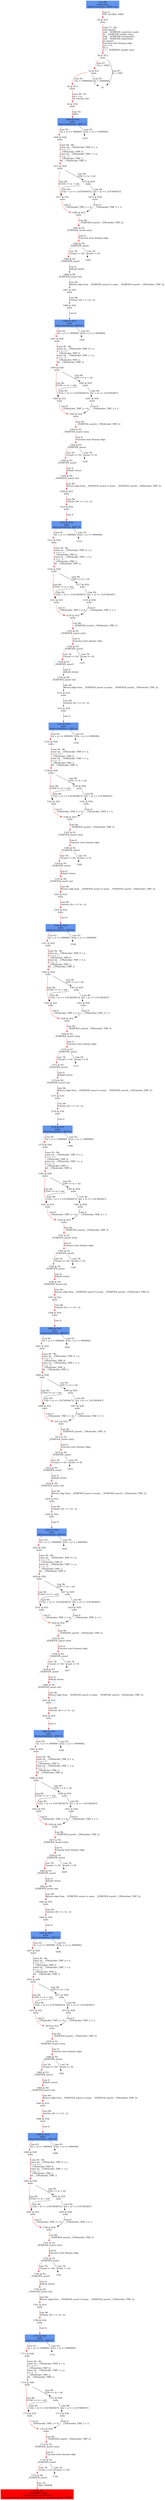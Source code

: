 digraph ARG {
node [style="filled" shape="box" color="white"]
0 [fillcolor="cornflowerblue" label="0 @ N8\nmain entry\nAbstractionState: ABS0: true\n" id="0"]
29 [label="29 @ N35\nmain\n" id="29"]
30 [label="30 @ N12\nmain\n" id="30"]
32 [label="32 @ N15\nmain\n" id="32"]
34 [label="34 @ N13\nmain\n" id="34"]
36 [label="36 @ N18\nmain\n" id="36"]
1468 [fillcolor="cornflowerblue" label="1468 @ N19\nmain\nAbstractionState: ABS135\n" id="1468"]
1469 [label="1469 @ N20\nmain\n" id="1469"]
1472 [label="1472 @ N28\nmain\n" id="1472"]
1477 [label="1477 @ N31\nmain\n" id="1477"]
1480 [label="1480 @ N32\nmain\n" id="1480"]
1481 [label="1481 @ N1\n__VERIFIER_assert entry\n" id="1481"]
1482 [label="1482 @ N2\n__VERIFIER_assert\n" id="1482"]
1484 [label="1484 @ N3\n__VERIFIER_assert\n" id="1484"]
1486 [label="1486 @ N0\n__VERIFIER_assert exit\n" id="1486"]
1487 [label="1487 @ N33\nmain\n" id="1487"]
1488 [label="1488 @ N34\nmain\n" id="1488"]
1490 [fillcolor="cornflowerblue" label="1490 @ N19\nmain\nAbstractionState: ABS137\n" id="1490"]
1491 [label="1491 @ N20\nmain\n" id="1491"]
1494 [label="1494 @ N28\nmain\n" id="1494"]
1499 [label="1499 @ N31\nmain\n" id="1499"]
1502 [label="1502 @ N32\nmain\n" id="1502"]
1503 [label="1503 @ N1\n__VERIFIER_assert entry\n" id="1503"]
1504 [label="1504 @ N2\n__VERIFIER_assert\n" id="1504"]
1506 [label="1506 @ N3\n__VERIFIER_assert\n" id="1506"]
1508 [label="1508 @ N0\n__VERIFIER_assert exit\n" id="1508"]
1509 [label="1509 @ N33\nmain\n" id="1509"]
1510 [label="1510 @ N34\nmain\n" id="1510"]
1512 [fillcolor="cornflowerblue" label="1512 @ N19\nmain\nAbstractionState: ABS139\n" id="1512"]
1513 [label="1513 @ N20\nmain\n" id="1513"]
1516 [label="1516 @ N28\nmain\n" id="1516"]
1521 [label="1521 @ N31\nmain\n" id="1521"]
1524 [label="1524 @ N32\nmain\n" id="1524"]
1525 [label="1525 @ N1\n__VERIFIER_assert entry\n" id="1525"]
1526 [label="1526 @ N2\n__VERIFIER_assert\n" id="1526"]
1528 [label="1528 @ N3\n__VERIFIER_assert\n" id="1528"]
1530 [label="1530 @ N0\n__VERIFIER_assert exit\n" id="1530"]
1531 [label="1531 @ N33\nmain\n" id="1531"]
1532 [label="1532 @ N34\nmain\n" id="1532"]
1534 [fillcolor="cornflowerblue" label="1534 @ N19\nmain\nAbstractionState: ABS141\n" id="1534"]
1535 [label="1535 @ N20\nmain\n" id="1535"]
1538 [label="1538 @ N28\nmain\n" id="1538"]
1543 [label="1543 @ N31\nmain\n" id="1543"]
1546 [label="1546 @ N32\nmain\n" id="1546"]
1547 [label="1547 @ N1\n__VERIFIER_assert entry\n" id="1547"]
1548 [label="1548 @ N2\n__VERIFIER_assert\n" id="1548"]
1550 [label="1550 @ N3\n__VERIFIER_assert\n" id="1550"]
1552 [label="1552 @ N0\n__VERIFIER_assert exit\n" id="1552"]
1553 [label="1553 @ N33\nmain\n" id="1553"]
1554 [label="1554 @ N34\nmain\n" id="1554"]
1556 [fillcolor="cornflowerblue" label="1556 @ N19\nmain\nAbstractionState: ABS143\n" id="1556"]
1557 [label="1557 @ N20\nmain\n" id="1557"]
1560 [label="1560 @ N28\nmain\n" id="1560"]
1565 [label="1565 @ N31\nmain\n" id="1565"]
1568 [label="1568 @ N32\nmain\n" id="1568"]
1569 [label="1569 @ N1\n__VERIFIER_assert entry\n" id="1569"]
1570 [label="1570 @ N2\n__VERIFIER_assert\n" id="1570"]
1572 [label="1572 @ N3\n__VERIFIER_assert\n" id="1572"]
1574 [label="1574 @ N0\n__VERIFIER_assert exit\n" id="1574"]
1575 [label="1575 @ N33\nmain\n" id="1575"]
1576 [label="1576 @ N34\nmain\n" id="1576"]
1578 [fillcolor="cornflowerblue" label="1578 @ N19\nmain\nAbstractionState: ABS145\n" id="1578"]
1579 [label="1579 @ N20\nmain\n" id="1579"]
1582 [label="1582 @ N28\nmain\n" id="1582"]
1587 [label="1587 @ N31\nmain\n" id="1587"]
1590 [label="1590 @ N32\nmain\n" id="1590"]
1591 [label="1591 @ N1\n__VERIFIER_assert entry\n" id="1591"]
1592 [label="1592 @ N2\n__VERIFIER_assert\n" id="1592"]
1594 [label="1594 @ N3\n__VERIFIER_assert\n" id="1594"]
1596 [label="1596 @ N0\n__VERIFIER_assert exit\n" id="1596"]
1597 [label="1597 @ N33\nmain\n" id="1597"]
1598 [label="1598 @ N34\nmain\n" id="1598"]
1600 [fillcolor="cornflowerblue" label="1600 @ N19\nmain\nAbstractionState: ABS147\n" id="1600"]
1601 [label="1601 @ N20\nmain\n" id="1601"]
1604 [label="1604 @ N28\nmain\n" id="1604"]
1609 [label="1609 @ N31\nmain\n" id="1609"]
1612 [label="1612 @ N32\nmain\n" id="1612"]
1613 [label="1613 @ N1\n__VERIFIER_assert entry\n" id="1613"]
1614 [label="1614 @ N2\n__VERIFIER_assert\n" id="1614"]
1616 [label="1616 @ N3\n__VERIFIER_assert\n" id="1616"]
1618 [label="1618 @ N0\n__VERIFIER_assert exit\n" id="1618"]
1619 [label="1619 @ N33\nmain\n" id="1619"]
1620 [label="1620 @ N34\nmain\n" id="1620"]
1622 [fillcolor="cornflowerblue" label="1622 @ N19\nmain\nAbstractionState: ABS149\n" id="1622"]
1623 [label="1623 @ N20\nmain\n" id="1623"]
1626 [label="1626 @ N28\nmain\n" id="1626"]
1631 [label="1631 @ N31\nmain\n" id="1631"]
1634 [label="1634 @ N32\nmain\n" id="1634"]
1635 [label="1635 @ N1\n__VERIFIER_assert entry\n" id="1635"]
1636 [label="1636 @ N2\n__VERIFIER_assert\n" id="1636"]
1638 [label="1638 @ N3\n__VERIFIER_assert\n" id="1638"]
1640 [label="1640 @ N0\n__VERIFIER_assert exit\n" id="1640"]
1641 [label="1641 @ N33\nmain\n" id="1641"]
1642 [label="1642 @ N34\nmain\n" id="1642"]
1644 [fillcolor="cornflowerblue" label="1644 @ N19\nmain\nAbstractionState: ABS151\n" id="1644"]
1645 [label="1645 @ N20\nmain\n" id="1645"]
1648 [label="1648 @ N28\nmain\n" id="1648"]
1653 [label="1653 @ N31\nmain\n" id="1653"]
1656 [label="1656 @ N32\nmain\n" id="1656"]
1657 [label="1657 @ N1\n__VERIFIER_assert entry\n" id="1657"]
1658 [label="1658 @ N2\n__VERIFIER_assert\n" id="1658"]
1660 [label="1660 @ N3\n__VERIFIER_assert\n" id="1660"]
1662 [label="1662 @ N0\n__VERIFIER_assert exit\n" id="1662"]
1663 [label="1663 @ N33\nmain\n" id="1663"]
1664 [label="1664 @ N34\nmain\n" id="1664"]
1666 [fillcolor="cornflowerblue" label="1666 @ N19\nmain\nAbstractionState: ABS153\n" id="1666"]
1667 [label="1667 @ N20\nmain\n" id="1667"]
1670 [label="1670 @ N28\nmain\n" id="1670"]
1675 [label="1675 @ N31\nmain\n" id="1675"]
1678 [label="1678 @ N32\nmain\n" id="1678"]
1679 [label="1679 @ N1\n__VERIFIER_assert entry\n" id="1679"]
1680 [label="1680 @ N2\n__VERIFIER_assert\n" id="1680"]
1682 [label="1682 @ N3\n__VERIFIER_assert\n" id="1682"]
1684 [label="1684 @ N0\n__VERIFIER_assert exit\n" id="1684"]
1685 [label="1685 @ N33\nmain\n" id="1685"]
1686 [label="1686 @ N34\nmain\n" id="1686"]
1688 [fillcolor="cornflowerblue" label="1688 @ N19\nmain\nAbstractionState: ABS155\n" id="1688"]
1689 [label="1689 @ N20\nmain\n" id="1689"]
1692 [label="1692 @ N28\nmain\n" id="1692"]
1697 [label="1697 @ N31\nmain\n" id="1697"]
1700 [label="1700 @ N32\nmain\n" id="1700"]
1701 [label="1701 @ N1\n__VERIFIER_assert entry\n" id="1701"]
1702 [label="1702 @ N2\n__VERIFIER_assert\n" id="1702"]
1704 [label="1704 @ N3\n__VERIFIER_assert\n" id="1704"]
1706 [label="1706 @ N0\n__VERIFIER_assert exit\n" id="1706"]
1707 [label="1707 @ N33\nmain\n" id="1707"]
1708 [label="1708 @ N34\nmain\n" id="1708"]
1710 [fillcolor="cornflowerblue" label="1710 @ N19\nmain\nAbstractionState: ABS157\n" id="1710"]
1711 [label="1711 @ N20\nmain\n" id="1711"]
1714 [label="1714 @ N28\nmain\n" id="1714"]
1719 [label="1719 @ N31\nmain\n" id="1719"]
1722 [label="1722 @ N32\nmain\n" id="1722"]
1723 [label="1723 @ N1\n__VERIFIER_assert entry\n" id="1723"]
1724 [label="1724 @ N2\n__VERIFIER_assert\n" id="1724"]
1725 [label="1725 @ N4\n__VERIFIER_assert\n" id="1725"]
1728 [fillcolor="red" label="1728 @ N5\n__VERIFIER_assert\nAbstractionState: ABS158\n AutomatonState: ErrorLabelAutomaton: _predefinedState_ERROR\n" id="1728"]
1715 [label="1715 @ N29\nmain\n" id="1715"]
1717 [label="1717 @ N30\nmain\n" id="1717"]
1693 [label="1693 @ N29\nmain\n" id="1693"]
1695 [label="1695 @ N30\nmain\n" id="1695"]
1671 [label="1671 @ N29\nmain\n" id="1671"]
1673 [label="1673 @ N30\nmain\n" id="1673"]
1649 [label="1649 @ N29\nmain\n" id="1649"]
1651 [label="1651 @ N30\nmain\n" id="1651"]
1627 [label="1627 @ N29\nmain\n" id="1627"]
1629 [label="1629 @ N30\nmain\n" id="1629"]
1605 [label="1605 @ N29\nmain\n" id="1605"]
1607 [label="1607 @ N30\nmain\n" id="1607"]
1583 [label="1583 @ N29\nmain\n" id="1583"]
1585 [label="1585 @ N30\nmain\n" id="1585"]
1561 [label="1561 @ N29\nmain\n" id="1561"]
1563 [label="1563 @ N30\nmain\n" id="1563"]
1539 [label="1539 @ N29\nmain\n" id="1539"]
1541 [label="1541 @ N30\nmain\n" id="1541"]
1517 [label="1517 @ N29\nmain\n" id="1517"]
1519 [label="1519 @ N30\nmain\n" id="1519"]
1495 [label="1495 @ N29\nmain\n" id="1495"]
1497 [label="1497 @ N30\nmain\n" id="1497"]
1473 [label="1473 @ N29\nmain\n" id="1473"]
1475 [label="1475 @ N30\nmain\n" id="1475"]
0 -> 29 [color="red" label="Line 0: \lINIT GLOBAL VARS\l" id="0 -> 29"]
29 -> 30 [color="red" label="Lines 77 - 86: \lvoid abort();\lvoid __VERIFIER_assert(int cond);\lint __VERIFIER_nondet_int();\lvoid __VERIFIER_assume(int);\lvoid __VERIFIER_assert(int);\lint main();\lFunction start dummy edge\lint x = 0;\lint n;\ln = __VERIFIER_nondet_int();\l" id="29 -> 30"]
30 -> 32 [color="red" label="Line 87: \l[!(n < 100)]\l" id="30 -> 32"]
30 -> 35 [label="Line 87: \l[n < 100]\l" id="30 -> 35"]
32 -> 34 [color="red" label="Line 87: \l[!(n > 1000000)]\l" id="32 -> 34"]
32 -> 35 [label="Line 87: \l[n > 1000000]\l" id="32 -> 35"]
34 -> 36 [color="red" label="Lines 90 - 91: \lint y = n;\lint runtime_div;\l" id="34 -> 36"]
36 -> 1468 [color="red" label="Line 93: \lwhile\l" id="36 -> 1468"]
1468 -> 1469 [color="red" label="Line 93: \l[(x + y) <= 999999]\l" id="1468 -> 1469"]
1468 -> 1470 [label="Line 93: \l[!((x + y) <= 999999)]\l" id="1468 -> 1470"]
1469 -> 1472 [color="red" label="Lines 94 - 96: \lconst int __CPAchecker_TMP_0 = x;\lx = x + 1;\l__CPAchecker_TMP_0;\lconst int __CPAchecker_TMP_1 = y;\ly = y - 1;\l__CPAchecker_TMP_1;\lint __CPAchecker_TMP_2;\l" id="1469 -> 1472"]
1472 -> 1473 [label="Line 96: \l[100 <= (x + n)]\l" id="1472 -> 1473"]
1472 -> 1477 [color="red" label="Line 96: \l[!(100 <= (x + n))]\l" id="1472 -> 1477"]
1477 -> 1480 [color="red" label="Line 0: \l__CPAchecker_TMP_2 = 0;\l" id="1477 -> 1480"]
1480 -> 1481 [color="red" label="Line 96: \l__VERIFIER_assert(__CPAchecker_TMP_2)\l" id="1480 -> 1481"]
1481 -> 1482 [color="red" label="Line 0: \lFunction start dummy edge\l" id="1481 -> 1482"]
1482 -> 1483 [label="Line 78: \l[cond == 0]\l" id="1482 -> 1483"]
1482 -> 1484 [color="red" label="Line 78: \l[!(cond == 0)]\l" id="1482 -> 1484"]
1484 -> 1486 [color="red" label="Line 0: \ldefault return\l" id="1484 -> 1486"]
1486 -> 1487 [color="red" label="Line 96: \lReturn edge from __VERIFIER_assert to main: __VERIFIER_assert(__CPAchecker_TMP_2);\l" id="1486 -> 1487"]
1487 -> 1488 [color="red" label="Line 98: \lruntime_div = x / (n - y);\l" id="1487 -> 1488"]
1488 -> 1490 [color="red" label="Line 0: \l\l" id="1488 -> 1490"]
1490 -> 1491 [color="red" label="Line 93: \l[(x + y) <= 999999]\l" id="1490 -> 1491"]
1490 -> 1492 [label="Line 93: \l[!((x + y) <= 999999)]\l" id="1490 -> 1492"]
1491 -> 1494 [color="red" label="Lines 94 - 96: \lconst int __CPAchecker_TMP_0 = x;\lx = x + 1;\l__CPAchecker_TMP_0;\lconst int __CPAchecker_TMP_1 = y;\ly = y - 1;\l__CPAchecker_TMP_1;\lint __CPAchecker_TMP_2;\l" id="1491 -> 1494"]
1494 -> 1495 [label="Line 96: \l[100 <= (x + n)]\l" id="1494 -> 1495"]
1494 -> 1499 [color="red" label="Line 96: \l[!(100 <= (x + n))]\l" id="1494 -> 1499"]
1499 -> 1502 [color="red" label="Line 0: \l__CPAchecker_TMP_2 = 0;\l" id="1499 -> 1502"]
1502 -> 1503 [color="red" label="Line 96: \l__VERIFIER_assert(__CPAchecker_TMP_2)\l" id="1502 -> 1503"]
1503 -> 1504 [color="red" label="Line 0: \lFunction start dummy edge\l" id="1503 -> 1504"]
1504 -> 1505 [label="Line 78: \l[cond == 0]\l" id="1504 -> 1505"]
1504 -> 1506 [color="red" label="Line 78: \l[!(cond == 0)]\l" id="1504 -> 1506"]
1506 -> 1508 [color="red" label="Line 0: \ldefault return\l" id="1506 -> 1508"]
1508 -> 1509 [color="red" label="Line 96: \lReturn edge from __VERIFIER_assert to main: __VERIFIER_assert(__CPAchecker_TMP_2);\l" id="1508 -> 1509"]
1509 -> 1510 [color="red" label="Line 98: \lruntime_div = x / (n - y);\l" id="1509 -> 1510"]
1510 -> 1512 [color="red" label="Line 0: \l\l" id="1510 -> 1512"]
1512 -> 1513 [color="red" label="Line 93: \l[(x + y) <= 999999]\l" id="1512 -> 1513"]
1512 -> 1514 [label="Line 93: \l[!((x + y) <= 999999)]\l" id="1512 -> 1514"]
1513 -> 1516 [color="red" label="Lines 94 - 96: \lconst int __CPAchecker_TMP_0 = x;\lx = x + 1;\l__CPAchecker_TMP_0;\lconst int __CPAchecker_TMP_1 = y;\ly = y - 1;\l__CPAchecker_TMP_1;\lint __CPAchecker_TMP_2;\l" id="1513 -> 1516"]
1516 -> 1517 [label="Line 96: \l[100 <= (x + n)]\l" id="1516 -> 1517"]
1516 -> 1521 [color="red" label="Line 96: \l[!(100 <= (x + n))]\l" id="1516 -> 1521"]
1521 -> 1524 [color="red" label="Line 0: \l__CPAchecker_TMP_2 = 0;\l" id="1521 -> 1524"]
1524 -> 1525 [color="red" label="Line 96: \l__VERIFIER_assert(__CPAchecker_TMP_2)\l" id="1524 -> 1525"]
1525 -> 1526 [color="red" label="Line 0: \lFunction start dummy edge\l" id="1525 -> 1526"]
1526 -> 1527 [label="Line 78: \l[cond == 0]\l" id="1526 -> 1527"]
1526 -> 1528 [color="red" label="Line 78: \l[!(cond == 0)]\l" id="1526 -> 1528"]
1528 -> 1530 [color="red" label="Line 0: \ldefault return\l" id="1528 -> 1530"]
1530 -> 1531 [color="red" label="Line 96: \lReturn edge from __VERIFIER_assert to main: __VERIFIER_assert(__CPAchecker_TMP_2);\l" id="1530 -> 1531"]
1531 -> 1532 [color="red" label="Line 98: \lruntime_div = x / (n - y);\l" id="1531 -> 1532"]
1532 -> 1534 [color="red" label="Line 0: \l\l" id="1532 -> 1534"]
1534 -> 1535 [color="red" label="Line 93: \l[(x + y) <= 999999]\l" id="1534 -> 1535"]
1534 -> 1536 [label="Line 93: \l[!((x + y) <= 999999)]\l" id="1534 -> 1536"]
1535 -> 1538 [color="red" label="Lines 94 - 96: \lconst int __CPAchecker_TMP_0 = x;\lx = x + 1;\l__CPAchecker_TMP_0;\lconst int __CPAchecker_TMP_1 = y;\ly = y - 1;\l__CPAchecker_TMP_1;\lint __CPAchecker_TMP_2;\l" id="1535 -> 1538"]
1538 -> 1539 [label="Line 96: \l[100 <= (x + n)]\l" id="1538 -> 1539"]
1538 -> 1543 [color="red" label="Line 96: \l[!(100 <= (x + n))]\l" id="1538 -> 1543"]
1543 -> 1546 [color="red" label="Line 0: \l__CPAchecker_TMP_2 = 0;\l" id="1543 -> 1546"]
1546 -> 1547 [color="red" label="Line 96: \l__VERIFIER_assert(__CPAchecker_TMP_2)\l" id="1546 -> 1547"]
1547 -> 1548 [color="red" label="Line 0: \lFunction start dummy edge\l" id="1547 -> 1548"]
1548 -> 1549 [label="Line 78: \l[cond == 0]\l" id="1548 -> 1549"]
1548 -> 1550 [color="red" label="Line 78: \l[!(cond == 0)]\l" id="1548 -> 1550"]
1550 -> 1552 [color="red" label="Line 0: \ldefault return\l" id="1550 -> 1552"]
1552 -> 1553 [color="red" label="Line 96: \lReturn edge from __VERIFIER_assert to main: __VERIFIER_assert(__CPAchecker_TMP_2);\l" id="1552 -> 1553"]
1553 -> 1554 [color="red" label="Line 98: \lruntime_div = x / (n - y);\l" id="1553 -> 1554"]
1554 -> 1556 [color="red" label="Line 0: \l\l" id="1554 -> 1556"]
1556 -> 1557 [color="red" label="Line 93: \l[(x + y) <= 999999]\l" id="1556 -> 1557"]
1556 -> 1558 [label="Line 93: \l[!((x + y) <= 999999)]\l" id="1556 -> 1558"]
1557 -> 1560 [color="red" label="Lines 94 - 96: \lconst int __CPAchecker_TMP_0 = x;\lx = x + 1;\l__CPAchecker_TMP_0;\lconst int __CPAchecker_TMP_1 = y;\ly = y - 1;\l__CPAchecker_TMP_1;\lint __CPAchecker_TMP_2;\l" id="1557 -> 1560"]
1560 -> 1561 [label="Line 96: \l[100 <= (x + n)]\l" id="1560 -> 1561"]
1560 -> 1565 [color="red" label="Line 96: \l[!(100 <= (x + n))]\l" id="1560 -> 1565"]
1565 -> 1568 [color="red" label="Line 0: \l__CPAchecker_TMP_2 = 0;\l" id="1565 -> 1568"]
1568 -> 1569 [color="red" label="Line 96: \l__VERIFIER_assert(__CPAchecker_TMP_2)\l" id="1568 -> 1569"]
1569 -> 1570 [color="red" label="Line 0: \lFunction start dummy edge\l" id="1569 -> 1570"]
1570 -> 1571 [label="Line 78: \l[cond == 0]\l" id="1570 -> 1571"]
1570 -> 1572 [color="red" label="Line 78: \l[!(cond == 0)]\l" id="1570 -> 1572"]
1572 -> 1574 [color="red" label="Line 0: \ldefault return\l" id="1572 -> 1574"]
1574 -> 1575 [color="red" label="Line 96: \lReturn edge from __VERIFIER_assert to main: __VERIFIER_assert(__CPAchecker_TMP_2);\l" id="1574 -> 1575"]
1575 -> 1576 [color="red" label="Line 98: \lruntime_div = x / (n - y);\l" id="1575 -> 1576"]
1576 -> 1578 [color="red" label="Line 0: \l\l" id="1576 -> 1578"]
1578 -> 1579 [color="red" label="Line 93: \l[(x + y) <= 999999]\l" id="1578 -> 1579"]
1578 -> 1580 [label="Line 93: \l[!((x + y) <= 999999)]\l" id="1578 -> 1580"]
1579 -> 1582 [color="red" label="Lines 94 - 96: \lconst int __CPAchecker_TMP_0 = x;\lx = x + 1;\l__CPAchecker_TMP_0;\lconst int __CPAchecker_TMP_1 = y;\ly = y - 1;\l__CPAchecker_TMP_1;\lint __CPAchecker_TMP_2;\l" id="1579 -> 1582"]
1582 -> 1583 [label="Line 96: \l[100 <= (x + n)]\l" id="1582 -> 1583"]
1582 -> 1587 [color="red" label="Line 96: \l[!(100 <= (x + n))]\l" id="1582 -> 1587"]
1587 -> 1590 [color="red" label="Line 0: \l__CPAchecker_TMP_2 = 0;\l" id="1587 -> 1590"]
1590 -> 1591 [color="red" label="Line 96: \l__VERIFIER_assert(__CPAchecker_TMP_2)\l" id="1590 -> 1591"]
1591 -> 1592 [color="red" label="Line 0: \lFunction start dummy edge\l" id="1591 -> 1592"]
1592 -> 1593 [label="Line 78: \l[cond == 0]\l" id="1592 -> 1593"]
1592 -> 1594 [color="red" label="Line 78: \l[!(cond == 0)]\l" id="1592 -> 1594"]
1594 -> 1596 [color="red" label="Line 0: \ldefault return\l" id="1594 -> 1596"]
1596 -> 1597 [color="red" label="Line 96: \lReturn edge from __VERIFIER_assert to main: __VERIFIER_assert(__CPAchecker_TMP_2);\l" id="1596 -> 1597"]
1597 -> 1598 [color="red" label="Line 98: \lruntime_div = x / (n - y);\l" id="1597 -> 1598"]
1598 -> 1600 [color="red" label="Line 0: \l\l" id="1598 -> 1600"]
1600 -> 1601 [color="red" label="Line 93: \l[(x + y) <= 999999]\l" id="1600 -> 1601"]
1600 -> 1602 [label="Line 93: \l[!((x + y) <= 999999)]\l" id="1600 -> 1602"]
1601 -> 1604 [color="red" label="Lines 94 - 96: \lconst int __CPAchecker_TMP_0 = x;\lx = x + 1;\l__CPAchecker_TMP_0;\lconst int __CPAchecker_TMP_1 = y;\ly = y - 1;\l__CPAchecker_TMP_1;\lint __CPAchecker_TMP_2;\l" id="1601 -> 1604"]
1604 -> 1605 [label="Line 96: \l[100 <= (x + n)]\l" id="1604 -> 1605"]
1604 -> 1609 [color="red" label="Line 96: \l[!(100 <= (x + n))]\l" id="1604 -> 1609"]
1609 -> 1612 [color="red" label="Line 0: \l__CPAchecker_TMP_2 = 0;\l" id="1609 -> 1612"]
1612 -> 1613 [color="red" label="Line 96: \l__VERIFIER_assert(__CPAchecker_TMP_2)\l" id="1612 -> 1613"]
1613 -> 1614 [color="red" label="Line 0: \lFunction start dummy edge\l" id="1613 -> 1614"]
1614 -> 1615 [label="Line 78: \l[cond == 0]\l" id="1614 -> 1615"]
1614 -> 1616 [color="red" label="Line 78: \l[!(cond == 0)]\l" id="1614 -> 1616"]
1616 -> 1618 [color="red" label="Line 0: \ldefault return\l" id="1616 -> 1618"]
1618 -> 1619 [color="red" label="Line 96: \lReturn edge from __VERIFIER_assert to main: __VERIFIER_assert(__CPAchecker_TMP_2);\l" id="1618 -> 1619"]
1619 -> 1620 [color="red" label="Line 98: \lruntime_div = x / (n - y);\l" id="1619 -> 1620"]
1620 -> 1622 [color="red" label="Line 0: \l\l" id="1620 -> 1622"]
1622 -> 1623 [color="red" label="Line 93: \l[(x + y) <= 999999]\l" id="1622 -> 1623"]
1622 -> 1624 [label="Line 93: \l[!((x + y) <= 999999)]\l" id="1622 -> 1624"]
1623 -> 1626 [color="red" label="Lines 94 - 96: \lconst int __CPAchecker_TMP_0 = x;\lx = x + 1;\l__CPAchecker_TMP_0;\lconst int __CPAchecker_TMP_1 = y;\ly = y - 1;\l__CPAchecker_TMP_1;\lint __CPAchecker_TMP_2;\l" id="1623 -> 1626"]
1626 -> 1627 [label="Line 96: \l[100 <= (x + n)]\l" id="1626 -> 1627"]
1626 -> 1631 [color="red" label="Line 96: \l[!(100 <= (x + n))]\l" id="1626 -> 1631"]
1631 -> 1634 [color="red" label="Line 0: \l__CPAchecker_TMP_2 = 0;\l" id="1631 -> 1634"]
1634 -> 1635 [color="red" label="Line 96: \l__VERIFIER_assert(__CPAchecker_TMP_2)\l" id="1634 -> 1635"]
1635 -> 1636 [color="red" label="Line 0: \lFunction start dummy edge\l" id="1635 -> 1636"]
1636 -> 1637 [label="Line 78: \l[cond == 0]\l" id="1636 -> 1637"]
1636 -> 1638 [color="red" label="Line 78: \l[!(cond == 0)]\l" id="1636 -> 1638"]
1638 -> 1640 [color="red" label="Line 0: \ldefault return\l" id="1638 -> 1640"]
1640 -> 1641 [color="red" label="Line 96: \lReturn edge from __VERIFIER_assert to main: __VERIFIER_assert(__CPAchecker_TMP_2);\l" id="1640 -> 1641"]
1641 -> 1642 [color="red" label="Line 98: \lruntime_div = x / (n - y);\l" id="1641 -> 1642"]
1642 -> 1644 [color="red" label="Line 0: \l\l" id="1642 -> 1644"]
1644 -> 1645 [color="red" label="Line 93: \l[(x + y) <= 999999]\l" id="1644 -> 1645"]
1644 -> 1646 [label="Line 93: \l[!((x + y) <= 999999)]\l" id="1644 -> 1646"]
1645 -> 1648 [color="red" label="Lines 94 - 96: \lconst int __CPAchecker_TMP_0 = x;\lx = x + 1;\l__CPAchecker_TMP_0;\lconst int __CPAchecker_TMP_1 = y;\ly = y - 1;\l__CPAchecker_TMP_1;\lint __CPAchecker_TMP_2;\l" id="1645 -> 1648"]
1648 -> 1649 [label="Line 96: \l[100 <= (x + n)]\l" id="1648 -> 1649"]
1648 -> 1653 [color="red" label="Line 96: \l[!(100 <= (x + n))]\l" id="1648 -> 1653"]
1653 -> 1656 [color="red" label="Line 0: \l__CPAchecker_TMP_2 = 0;\l" id="1653 -> 1656"]
1656 -> 1657 [color="red" label="Line 96: \l__VERIFIER_assert(__CPAchecker_TMP_2)\l" id="1656 -> 1657"]
1657 -> 1658 [color="red" label="Line 0: \lFunction start dummy edge\l" id="1657 -> 1658"]
1658 -> 1659 [label="Line 78: \l[cond == 0]\l" id="1658 -> 1659"]
1658 -> 1660 [color="red" label="Line 78: \l[!(cond == 0)]\l" id="1658 -> 1660"]
1660 -> 1662 [color="red" label="Line 0: \ldefault return\l" id="1660 -> 1662"]
1662 -> 1663 [color="red" label="Line 96: \lReturn edge from __VERIFIER_assert to main: __VERIFIER_assert(__CPAchecker_TMP_2);\l" id="1662 -> 1663"]
1663 -> 1664 [color="red" label="Line 98: \lruntime_div = x / (n - y);\l" id="1663 -> 1664"]
1664 -> 1666 [color="red" label="Line 0: \l\l" id="1664 -> 1666"]
1666 -> 1667 [color="red" label="Line 93: \l[(x + y) <= 999999]\l" id="1666 -> 1667"]
1666 -> 1668 [label="Line 93: \l[!((x + y) <= 999999)]\l" id="1666 -> 1668"]
1667 -> 1670 [color="red" label="Lines 94 - 96: \lconst int __CPAchecker_TMP_0 = x;\lx = x + 1;\l__CPAchecker_TMP_0;\lconst int __CPAchecker_TMP_1 = y;\ly = y - 1;\l__CPAchecker_TMP_1;\lint __CPAchecker_TMP_2;\l" id="1667 -> 1670"]
1670 -> 1671 [label="Line 96: \l[100 <= (x + n)]\l" id="1670 -> 1671"]
1670 -> 1675 [color="red" label="Line 96: \l[!(100 <= (x + n))]\l" id="1670 -> 1675"]
1675 -> 1678 [color="red" label="Line 0: \l__CPAchecker_TMP_2 = 0;\l" id="1675 -> 1678"]
1678 -> 1679 [color="red" label="Line 96: \l__VERIFIER_assert(__CPAchecker_TMP_2)\l" id="1678 -> 1679"]
1679 -> 1680 [color="red" label="Line 0: \lFunction start dummy edge\l" id="1679 -> 1680"]
1680 -> 1681 [label="Line 78: \l[cond == 0]\l" id="1680 -> 1681"]
1680 -> 1682 [color="red" label="Line 78: \l[!(cond == 0)]\l" id="1680 -> 1682"]
1682 -> 1684 [color="red" label="Line 0: \ldefault return\l" id="1682 -> 1684"]
1684 -> 1685 [color="red" label="Line 96: \lReturn edge from __VERIFIER_assert to main: __VERIFIER_assert(__CPAchecker_TMP_2);\l" id="1684 -> 1685"]
1685 -> 1686 [color="red" label="Line 98: \lruntime_div = x / (n - y);\l" id="1685 -> 1686"]
1686 -> 1688 [color="red" label="Line 0: \l\l" id="1686 -> 1688"]
1688 -> 1689 [color="red" label="Line 93: \l[(x + y) <= 999999]\l" id="1688 -> 1689"]
1688 -> 1690 [label="Line 93: \l[!((x + y) <= 999999)]\l" id="1688 -> 1690"]
1689 -> 1692 [color="red" label="Lines 94 - 96: \lconst int __CPAchecker_TMP_0 = x;\lx = x + 1;\l__CPAchecker_TMP_0;\lconst int __CPAchecker_TMP_1 = y;\ly = y - 1;\l__CPAchecker_TMP_1;\lint __CPAchecker_TMP_2;\l" id="1689 -> 1692"]
1692 -> 1693 [label="Line 96: \l[100 <= (x + n)]\l" id="1692 -> 1693"]
1692 -> 1697 [color="red" label="Line 96: \l[!(100 <= (x + n))]\l" id="1692 -> 1697"]
1697 -> 1700 [color="red" label="Line 0: \l__CPAchecker_TMP_2 = 0;\l" id="1697 -> 1700"]
1700 -> 1701 [color="red" label="Line 96: \l__VERIFIER_assert(__CPAchecker_TMP_2)\l" id="1700 -> 1701"]
1701 -> 1702 [color="red" label="Line 0: \lFunction start dummy edge\l" id="1701 -> 1702"]
1702 -> 1703 [label="Line 78: \l[cond == 0]\l" id="1702 -> 1703"]
1702 -> 1704 [color="red" label="Line 78: \l[!(cond == 0)]\l" id="1702 -> 1704"]
1704 -> 1706 [color="red" label="Line 0: \ldefault return\l" id="1704 -> 1706"]
1706 -> 1707 [color="red" label="Line 96: \lReturn edge from __VERIFIER_assert to main: __VERIFIER_assert(__CPAchecker_TMP_2);\l" id="1706 -> 1707"]
1707 -> 1708 [color="red" label="Line 98: \lruntime_div = x / (n - y);\l" id="1707 -> 1708"]
1708 -> 1710 [color="red" label="Line 0: \l\l" id="1708 -> 1710"]
1710 -> 1711 [color="red" label="Line 93: \l[(x + y) <= 999999]\l" id="1710 -> 1711"]
1710 -> 1712 [label="Line 93: \l[!((x + y) <= 999999)]\l" id="1710 -> 1712"]
1711 -> 1714 [color="red" label="Lines 94 - 96: \lconst int __CPAchecker_TMP_0 = x;\lx = x + 1;\l__CPAchecker_TMP_0;\lconst int __CPAchecker_TMP_1 = y;\ly = y - 1;\l__CPAchecker_TMP_1;\lint __CPAchecker_TMP_2;\l" id="1711 -> 1714"]
1714 -> 1715 [label="Line 96: \l[100 <= (x + n)]\l" id="1714 -> 1715"]
1714 -> 1719 [color="red" label="Line 96: \l[!(100 <= (x + n))]\l" id="1714 -> 1719"]
1719 -> 1722 [color="red" label="Line 0: \l__CPAchecker_TMP_2 = 0;\l" id="1719 -> 1722"]
1722 -> 1723 [color="red" label="Line 96: \l__VERIFIER_assert(__CPAchecker_TMP_2)\l" id="1722 -> 1723"]
1723 -> 1724 [color="red" label="Line 0: \lFunction start dummy edge\l" id="1723 -> 1724"]
1724 -> 1725 [color="red" label="Line 78: \l[cond == 0]\l" id="1724 -> 1725"]
1724 -> 1726 [label="Line 78: \l[!(cond == 0)]\l" id="1724 -> 1726"]
1725 -> 1728 [color="red" label="Line 78: \lLabel: ERROR\l" id="1725 -> 1728"]
1715 -> 1717 [label="Line 96: \l[(x + n) <= 2147483647]\l" id="1715 -> 1717"]
1715 -> 1719 [label="Line 96: \l[!((x + n) <= 2147483647)]\l" id="1715 -> 1719"]
1717 -> 1722 [label="Line 0: \l__CPAchecker_TMP_2 = 1;\l" id="1717 -> 1722"]
1693 -> 1695 [label="Line 96: \l[(x + n) <= 2147483647]\l" id="1693 -> 1695"]
1693 -> 1697 [label="Line 96: \l[!((x + n) <= 2147483647)]\l" id="1693 -> 1697"]
1695 -> 1700 [label="Line 0: \l__CPAchecker_TMP_2 = 1;\l" id="1695 -> 1700"]
1671 -> 1673 [label="Line 96: \l[(x + n) <= 2147483647]\l" id="1671 -> 1673"]
1671 -> 1675 [label="Line 96: \l[!((x + n) <= 2147483647)]\l" id="1671 -> 1675"]
1673 -> 1678 [label="Line 0: \l__CPAchecker_TMP_2 = 1;\l" id="1673 -> 1678"]
1649 -> 1651 [label="Line 96: \l[(x + n) <= 2147483647]\l" id="1649 -> 1651"]
1649 -> 1653 [label="Line 96: \l[!((x + n) <= 2147483647)]\l" id="1649 -> 1653"]
1651 -> 1656 [label="Line 0: \l__CPAchecker_TMP_2 = 1;\l" id="1651 -> 1656"]
1627 -> 1629 [label="Line 96: \l[(x + n) <= 2147483647]\l" id="1627 -> 1629"]
1627 -> 1631 [label="Line 96: \l[!((x + n) <= 2147483647)]\l" id="1627 -> 1631"]
1629 -> 1634 [label="Line 0: \l__CPAchecker_TMP_2 = 1;\l" id="1629 -> 1634"]
1605 -> 1607 [label="Line 96: \l[(x + n) <= 2147483647]\l" id="1605 -> 1607"]
1605 -> 1609 [label="Line 96: \l[!((x + n) <= 2147483647)]\l" id="1605 -> 1609"]
1607 -> 1612 [label="Line 0: \l__CPAchecker_TMP_2 = 1;\l" id="1607 -> 1612"]
1583 -> 1585 [label="Line 96: \l[(x + n) <= 2147483647]\l" id="1583 -> 1585"]
1583 -> 1587 [label="Line 96: \l[!((x + n) <= 2147483647)]\l" id="1583 -> 1587"]
1585 -> 1590 [label="Line 0: \l__CPAchecker_TMP_2 = 1;\l" id="1585 -> 1590"]
1561 -> 1563 [label="Line 96: \l[(x + n) <= 2147483647]\l" id="1561 -> 1563"]
1561 -> 1565 [label="Line 96: \l[!((x + n) <= 2147483647)]\l" id="1561 -> 1565"]
1563 -> 1568 [label="Line 0: \l__CPAchecker_TMP_2 = 1;\l" id="1563 -> 1568"]
1539 -> 1541 [label="Line 96: \l[(x + n) <= 2147483647]\l" id="1539 -> 1541"]
1539 -> 1543 [label="Line 96: \l[!((x + n) <= 2147483647)]\l" id="1539 -> 1543"]
1541 -> 1546 [label="Line 0: \l__CPAchecker_TMP_2 = 1;\l" id="1541 -> 1546"]
1517 -> 1519 [label="Line 96: \l[(x + n) <= 2147483647]\l" id="1517 -> 1519"]
1517 -> 1521 [label="Line 96: \l[!((x + n) <= 2147483647)]\l" id="1517 -> 1521"]
1519 -> 1524 [label="Line 0: \l__CPAchecker_TMP_2 = 1;\l" id="1519 -> 1524"]
1495 -> 1497 [label="Line 96: \l[(x + n) <= 2147483647]\l" id="1495 -> 1497"]
1495 -> 1499 [label="Line 96: \l[!((x + n) <= 2147483647)]\l" id="1495 -> 1499"]
1497 -> 1502 [label="Line 0: \l__CPAchecker_TMP_2 = 1;\l" id="1497 -> 1502"]
1473 -> 1475 [label="Line 96: \l[(x + n) <= 2147483647]\l" id="1473 -> 1475"]
1473 -> 1477 [label="Line 96: \l[!((x + n) <= 2147483647)]\l" id="1473 -> 1477"]
1475 -> 1480 [label="Line 0: \l__CPAchecker_TMP_2 = 1;\l" id="1475 -> 1480"]
}
